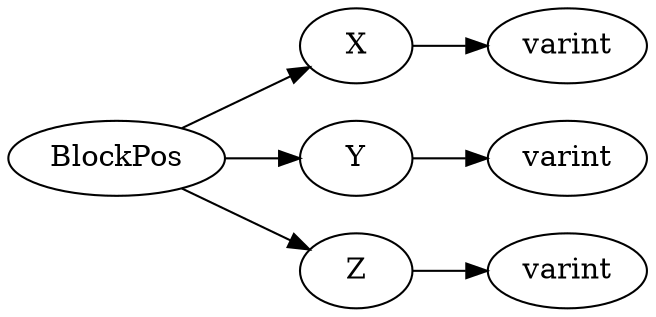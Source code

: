 digraph "BlockPos" {
rankdir = LR
8
8 -> 9
9 -> 10
8 -> 11
11 -> 12
8 -> 13
13 -> 14

8 [label="BlockPos",comment="name: \"BlockPos\", typeName: \"\", id: 8, branchId: 0, recurseId: -1, attributes: 0, notes: \"\""];
9 [label="X",comment="name: \"X\", typeName: \"\", id: 9, branchId: 0, recurseId: -1, attributes: 0, notes: \"\""];
10 [label="varint",comment="name: \"varint\", typeName: \"\", id: 10, branchId: 0, recurseId: -1, attributes: 512, notes: \"\""];
11 [label="Y",comment="name: \"Y\", typeName: \"\", id: 11, branchId: 0, recurseId: -1, attributes: 0, notes: \"\""];
12 [label="varint",comment="name: \"varint\", typeName: \"\", id: 12, branchId: 0, recurseId: -1, attributes: 512, notes: \"\""];
13 [label="Z",comment="name: \"Z\", typeName: \"\", id: 13, branchId: 0, recurseId: -1, attributes: 0, notes: \"\""];
14 [label="varint",comment="name: \"varint\", typeName: \"\", id: 14, branchId: 0, recurseId: -1, attributes: 512, notes: \"\""];
{ rank = max;10;12;14}

}
